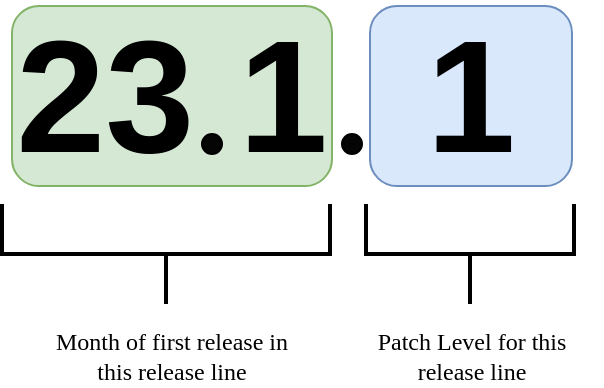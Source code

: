 <mxfile version="21.6.1" type="device" pages="5">
  <diagram id="whva4DhTqbU17fl6eDab" name="Release numbering">
    <mxGraphModel dx="1407" dy="1352" grid="1" gridSize="10" guides="1" tooltips="1" connect="1" arrows="1" fold="1" page="1" pageScale="1" pageWidth="827" pageHeight="1169" math="0" shadow="0">
      <root>
        <mxCell id="0" />
        <mxCell id="1" parent="0" />
        <mxCell id="aeNclSxmpZATAvbV9ymk-1" value="&lt;b&gt;&lt;font style=&quot;font-size: 80px;&quot;&gt;23 1&lt;/font&gt;&lt;/b&gt;" style="rounded=1;whiteSpace=wrap;html=1;fillColor=#d5e8d4;strokeColor=#82b366;" parent="1" vertex="1">
          <mxGeometry x="170" y="180" width="160" height="90" as="geometry" />
        </mxCell>
        <mxCell id="aeNclSxmpZATAvbV9ymk-2" value="&lt;font style=&quot;font-size: 80px;&quot;&gt;&lt;b&gt;1&lt;/b&gt;&lt;/font&gt;" style="rounded=1;whiteSpace=wrap;html=1;fillColor=#dae8fc;strokeColor=#6c8ebf;" parent="1" vertex="1">
          <mxGeometry x="349" y="180" width="101" height="90" as="geometry" />
        </mxCell>
        <mxCell id="aeNclSxmpZATAvbV9ymk-5" value="" style="ellipse;whiteSpace=wrap;html=1;aspect=fixed;fontFamily=Verdana;fontSize=300;fillColor=#050505;" parent="1" vertex="1">
          <mxGeometry x="265" y="244" width="10" height="10" as="geometry" />
        </mxCell>
        <mxCell id="aeNclSxmpZATAvbV9ymk-8" value="" style="ellipse;whiteSpace=wrap;html=1;aspect=fixed;fontFamily=Verdana;fontSize=300;fillColor=#050505;" parent="1" vertex="1">
          <mxGeometry x="335" y="244" width="10" height="10" as="geometry" />
        </mxCell>
        <mxCell id="aeNclSxmpZATAvbV9ymk-9" value="" style="strokeWidth=2;html=1;shape=mxgraph.flowchart.annotation_2;align=left;labelPosition=right;pointerEvents=1;fontFamily=Verdana;fontSize=80;fillColor=#050505;rotation=-90;" parent="1" vertex="1">
          <mxGeometry x="222" y="222" width="50" height="164" as="geometry" />
        </mxCell>
        <mxCell id="aeNclSxmpZATAvbV9ymk-10" value="" style="strokeWidth=2;html=1;shape=mxgraph.flowchart.annotation_2;align=left;labelPosition=right;pointerEvents=1;fontFamily=Verdana;fontSize=80;fillColor=#050505;rotation=-90;" parent="1" vertex="1">
          <mxGeometry x="374" y="252" width="50" height="104" as="geometry" />
        </mxCell>
        <mxCell id="aeNclSxmpZATAvbV9ymk-12" value="Month of first release in this release line" style="text;html=1;strokeColor=none;fillColor=none;align=center;verticalAlign=middle;whiteSpace=wrap;rounded=0;fontFamily=Verdana;fontSize=12;" parent="1" vertex="1">
          <mxGeometry x="185" y="340" width="130" height="30" as="geometry" />
        </mxCell>
        <mxCell id="aeNclSxmpZATAvbV9ymk-13" value="Patch Level for this release line" style="text;html=1;strokeColor=none;fillColor=none;align=center;verticalAlign=middle;whiteSpace=wrap;rounded=0;fontFamily=Verdana;fontSize=12;" parent="1" vertex="1">
          <mxGeometry x="335" y="340" width="130" height="30" as="geometry" />
        </mxCell>
      </root>
    </mxGraphModel>
  </diagram>
  <diagram id="pOdBY1KPZbIbDELi-uhA" name="Full support Scenario 1">
    <mxGraphModel dx="867" dy="1352" grid="1" gridSize="10" guides="1" tooltips="1" connect="1" arrows="1" fold="1" page="1" pageScale="1" pageWidth="827" pageHeight="1169" math="0" shadow="0">
      <root>
        <mxCell id="0" />
        <mxCell id="1" parent="0" />
        <mxCell id="P_oBx8ru_KeAtEZOQPK7-1" value="" style="html=1;shadow=0;dashed=0;align=center;verticalAlign=middle;shape=mxgraph.arrows2.arrow;dy=0.6;dx=40;notch=0;fontFamily=Verdana;fontSize=12;fillColor=none;" parent="1" vertex="1">
          <mxGeometry x="120" y="230" width="430" height="40" as="geometry" />
        </mxCell>
        <mxCell id="P_oBx8ru_KeAtEZOQPK7-24" value="" style="rounded=0;whiteSpace=wrap;html=1;fontFamily=Verdana;fontSize=12;fillColor=#d5e8d4;strokeColor=#82b366;verticalAlign=middle;labelPosition=left;verticalLabelPosition=middle;align=right;" parent="1" vertex="1">
          <mxGeometry x="150" y="242.83" width="300" height="14.34" as="geometry" />
        </mxCell>
        <mxCell id="P_oBx8ru_KeAtEZOQPK7-3" value="" style="ellipse;whiteSpace=wrap;html=1;aspect=fixed;fontFamily=Verdana;fontSize=12;fillColor=#dae8fc;strokeColor=#6c8ebf;" parent="1" vertex="1">
          <mxGeometry x="140" y="240" width="20" height="20" as="geometry" />
        </mxCell>
        <mxCell id="P_oBx8ru_KeAtEZOQPK7-4" value="20.1.202" style="text;html=1;strokeColor=none;fillColor=none;align=center;verticalAlign=middle;whiteSpace=wrap;rounded=0;fontFamily=Verdana;fontSize=12;" parent="1" vertex="1">
          <mxGeometry x="120" y="260" width="60" height="20" as="geometry" />
        </mxCell>
        <mxCell id="P_oBx8ru_KeAtEZOQPK7-8" value="" style="ellipse;whiteSpace=wrap;html=1;aspect=fixed;fontFamily=Verdana;fontSize=12;fillColor=#fff2cc;strokeColor=#d6b656;" parent="1" vertex="1">
          <mxGeometry x="305" y="240" width="20" height="20" as="geometry" />
        </mxCell>
        <mxCell id="P_oBx8ru_KeAtEZOQPK7-9" value="30.4.202" style="text;html=1;strokeColor=none;fillColor=none;align=center;verticalAlign=middle;whiteSpace=wrap;rounded=0;fontFamily=Verdana;fontSize=12;" parent="1" vertex="1">
          <mxGeometry x="285" y="255" width="60" height="30" as="geometry" />
        </mxCell>
        <mxCell id="P_oBx8ru_KeAtEZOQPK7-11" value="" style="strokeWidth=2;html=1;shape=mxgraph.flowchart.annotation_2;align=left;labelPosition=right;pointerEvents=1;fontFamily=Verdana;fontSize=12;fillColor=none;rotation=-90;" parent="1" vertex="1">
          <mxGeometry x="245" y="182.5" width="50" height="246.87" as="geometry" />
        </mxCell>
        <mxCell id="P_oBx8ru_KeAtEZOQPK7-12" value="6 months" style="text;html=1;strokeColor=none;fillColor=none;align=center;verticalAlign=middle;whiteSpace=wrap;rounded=0;fontFamily=Verdana;fontSize=12;" parent="1" vertex="1">
          <mxGeometry x="240" y="322.5" width="60" height="30" as="geometry" />
        </mxCell>
        <mxCell id="P_oBx8ru_KeAtEZOQPK7-13" value="" style="endArrow=none;html=1;rounded=0;fontFamily=Verdana;fontSize=12;" parent="1" edge="1">
          <mxGeometry width="50" height="50" relative="1" as="geometry">
            <mxPoint x="399" y="257.5" as="sourcePoint" />
            <mxPoint x="399" y="217.5" as="targetPoint" />
          </mxGeometry>
        </mxCell>
        <mxCell id="P_oBx8ru_KeAtEZOQPK7-14" value="20.7.202" style="text;html=1;align=center;verticalAlign=middle;resizable=0;points=[];autosize=1;strokeColor=none;fillColor=none;fontSize=12;fontFamily=Verdana;" parent="1" vertex="1">
          <mxGeometry x="355" y="182.5" width="80" height="30" as="geometry" />
        </mxCell>
        <mxCell id="P_oBx8ru_KeAtEZOQPK7-15" value="" style="strokeWidth=2;html=1;shape=mxgraph.flowchart.annotation_2;align=left;labelPosition=right;pointerEvents=1;fontFamily=Verdana;fontSize=12;fillColor=none;rotation=-90;" parent="1" vertex="1">
          <mxGeometry x="349.9" y="266.62" width="50" height="137.17" as="geometry" />
        </mxCell>
        <mxCell id="P_oBx8ru_KeAtEZOQPK7-16" value="3 months" style="text;html=1;strokeColor=none;fillColor=none;align=center;verticalAlign=middle;whiteSpace=wrap;rounded=0;fontFamily=Verdana;fontSize=12;" parent="1" vertex="1">
          <mxGeometry x="344.9" y="352.5" width="60" height="30" as="geometry" />
        </mxCell>
        <mxCell id="P_oBx8ru_KeAtEZOQPK7-18" value="" style="endArrow=none;html=1;rounded=0;fontFamily=Verdana;fontSize=12;" parent="1" edge="1">
          <mxGeometry width="50" height="50" relative="1" as="geometry">
            <mxPoint x="450" y="258.0" as="sourcePoint" />
            <mxPoint x="450" y="230" as="targetPoint" />
          </mxGeometry>
        </mxCell>
        <mxCell id="P_oBx8ru_KeAtEZOQPK7-19" value="30.7.202" style="edgeLabel;html=1;align=center;verticalAlign=middle;resizable=0;points=[];fontSize=12;fontFamily=Verdana;" parent="P_oBx8ru_KeAtEZOQPK7-18" vertex="1" connectable="0">
          <mxGeometry x="0.345" relative="1" as="geometry">
            <mxPoint y="-27" as="offset" />
          </mxGeometry>
        </mxCell>
        <mxCell id="P_oBx8ru_KeAtEZOQPK7-26" value="Full Support" style="text;html=1;strokeColor=none;fillColor=none;align=center;verticalAlign=middle;whiteSpace=wrap;rounded=0;fontFamily=Verdana;fontSize=12;" parent="1" vertex="1">
          <mxGeometry x="160" y="246.5" width="80" height="7" as="geometry" />
        </mxCell>
        <mxCell id="P_oBx8ru_KeAtEZOQPK7-27" value="&lt;b&gt;Release&lt;br&gt;23.1.0&lt;/b&gt;" style="text;html=1;strokeColor=none;fillColor=none;align=center;verticalAlign=middle;whiteSpace=wrap;rounded=0;fontFamily=Verdana;fontSize=12;" parent="1" vertex="1">
          <mxGeometry x="120" y="209.5" width="60" height="30" as="geometry" />
        </mxCell>
        <mxCell id="P_oBx8ru_KeAtEZOQPK7-28" value="&lt;b&gt;Release&lt;br&gt;23.4.0&lt;/b&gt;" style="text;html=1;strokeColor=none;fillColor=none;align=center;verticalAlign=middle;whiteSpace=wrap;rounded=0;fontFamily=Verdana;fontSize=12;" parent="1" vertex="1">
          <mxGeometry x="284.9" y="209.5" width="60" height="30" as="geometry" />
        </mxCell>
      </root>
    </mxGraphModel>
  </diagram>
  <diagram name="Full support Scenario 2" id="OCIKiDj1V3KV_3cII5dW">
    <mxGraphModel dx="356" dy="1352" grid="1" gridSize="10" guides="1" tooltips="1" connect="1" arrows="1" fold="1" page="1" pageScale="1" pageWidth="827" pageHeight="1169" math="0" shadow="0">
      <root>
        <mxCell id="olby_qByDQ8KPKojWxqy-0" />
        <mxCell id="olby_qByDQ8KPKojWxqy-1" parent="olby_qByDQ8KPKojWxqy-0" />
        <mxCell id="olby_qByDQ8KPKojWxqy-19" value="" style="html=1;shadow=0;dashed=0;align=center;verticalAlign=middle;shape=mxgraph.arrows2.arrow;dy=0.6;dx=40;notch=0;fontFamily=Verdana;fontSize=12;fillColor=none;" parent="olby_qByDQ8KPKojWxqy-1" vertex="1">
          <mxGeometry x="90" y="67.5" width="430" height="40" as="geometry" />
        </mxCell>
        <mxCell id="olby_qByDQ8KPKojWxqy-20" value="" style="rounded=0;whiteSpace=wrap;html=1;fontFamily=Verdana;fontSize=12;fillColor=#d5e8d4;strokeColor=#82b366;verticalAlign=middle;labelPosition=left;verticalLabelPosition=middle;align=right;" parent="olby_qByDQ8KPKojWxqy-1" vertex="1">
          <mxGeometry x="120" y="80.33" width="245" height="14.34" as="geometry" />
        </mxCell>
        <mxCell id="olby_qByDQ8KPKojWxqy-21" value="" style="ellipse;whiteSpace=wrap;html=1;aspect=fixed;fontFamily=Verdana;fontSize=12;fillColor=#dae8fc;strokeColor=#6c8ebf;" parent="olby_qByDQ8KPKojWxqy-1" vertex="1">
          <mxGeometry x="110" y="77.5" width="20" height="20" as="geometry" />
        </mxCell>
        <mxCell id="olby_qByDQ8KPKojWxqy-22" value="20.1.202" style="text;html=1;strokeColor=none;fillColor=none;align=center;verticalAlign=middle;whiteSpace=wrap;rounded=0;fontFamily=Verdana;fontSize=12;" parent="olby_qByDQ8KPKojWxqy-1" vertex="1">
          <mxGeometry x="90" y="97.5" width="60" height="20" as="geometry" />
        </mxCell>
        <mxCell id="olby_qByDQ8KPKojWxqy-23" value="" style="ellipse;whiteSpace=wrap;html=1;aspect=fixed;fontFamily=Verdana;fontSize=12;fillColor=#fff2cc;strokeColor=#d6b656;" parent="olby_qByDQ8KPKojWxqy-1" vertex="1">
          <mxGeometry x="177.1" y="77.5" width="20" height="20" as="geometry" />
        </mxCell>
        <mxCell id="olby_qByDQ8KPKojWxqy-24" value="25.2.202" style="text;html=1;strokeColor=none;fillColor=none;align=center;verticalAlign=middle;whiteSpace=wrap;rounded=0;fontFamily=Verdana;fontSize=12;" parent="olby_qByDQ8KPKojWxqy-1" vertex="1">
          <mxGeometry x="157.1" y="92.5" width="60" height="30" as="geometry" />
        </mxCell>
        <mxCell id="olby_qByDQ8KPKojWxqy-25" value="" style="strokeWidth=2;html=1;shape=mxgraph.flowchart.annotation_2;align=left;labelPosition=right;pointerEvents=1;fontFamily=Verdana;fontSize=12;fillColor=none;rotation=-90;" parent="olby_qByDQ8KPKojWxqy-1" vertex="1">
          <mxGeometry x="202.5" y="32.5" width="75" height="246.87" as="geometry" />
        </mxCell>
        <mxCell id="olby_qByDQ8KPKojWxqy-26" value="6 months" style="text;html=1;strokeColor=none;fillColor=none;align=center;verticalAlign=middle;whiteSpace=wrap;rounded=0;fontFamily=Verdana;fontSize=12;" parent="olby_qByDQ8KPKojWxqy-1" vertex="1">
          <mxGeometry x="212" y="185" width="60" height="30" as="geometry" />
        </mxCell>
        <mxCell id="olby_qByDQ8KPKojWxqy-27" value="" style="endArrow=none;html=1;rounded=0;fontFamily=Verdana;fontSize=12;" parent="olby_qByDQ8KPKojWxqy-1" edge="1">
          <mxGeometry width="50" height="50" relative="1" as="geometry">
            <mxPoint x="364.86" y="95" as="sourcePoint" />
            <mxPoint x="364.86" y="55" as="targetPoint" />
          </mxGeometry>
        </mxCell>
        <mxCell id="olby_qByDQ8KPKojWxqy-28" value="20.7.202" style="text;html=1;align=center;verticalAlign=middle;resizable=0;points=[];autosize=1;strokeColor=none;fillColor=none;fontSize=12;fontFamily=Verdana;" parent="olby_qByDQ8KPKojWxqy-1" vertex="1">
          <mxGeometry x="325" y="20" width="80" height="30" as="geometry" />
        </mxCell>
        <mxCell id="olby_qByDQ8KPKojWxqy-29" value="" style="strokeWidth=2;html=1;shape=mxgraph.flowchart.annotation_2;align=left;labelPosition=right;pointerEvents=1;fontFamily=Verdana;fontSize=12;fillColor=none;rotation=-90;" parent="olby_qByDQ8KPKojWxqy-1" vertex="1">
          <mxGeometry x="244.5" y="55" width="25" height="137.17" as="geometry" />
        </mxCell>
        <mxCell id="olby_qByDQ8KPKojWxqy-30" value="3 months" style="text;html=1;strokeColor=none;fillColor=none;align=center;verticalAlign=middle;whiteSpace=wrap;rounded=0;fontFamily=Verdana;fontSize=12;" parent="olby_qByDQ8KPKojWxqy-1" vertex="1">
          <mxGeometry x="227" y="125.5" width="60" height="30" as="geometry" />
        </mxCell>
        <mxCell id="olby_qByDQ8KPKojWxqy-31" value="" style="endArrow=none;html=1;rounded=0;fontFamily=Verdana;fontSize=12;" parent="olby_qByDQ8KPKojWxqy-1" edge="1">
          <mxGeometry width="50" height="50" relative="1" as="geometry">
            <mxPoint x="326.0" y="94.67" as="sourcePoint" />
            <mxPoint x="326.0" y="66.67" as="targetPoint" />
          </mxGeometry>
        </mxCell>
        <mxCell id="olby_qByDQ8KPKojWxqy-32" value="25.5.202" style="edgeLabel;html=1;align=center;verticalAlign=middle;resizable=0;points=[];fontSize=12;fontFamily=Verdana;" parent="olby_qByDQ8KPKojWxqy-31" vertex="1" connectable="0">
          <mxGeometry x="0.345" relative="1" as="geometry">
            <mxPoint y="-27" as="offset" />
          </mxGeometry>
        </mxCell>
        <mxCell id="olby_qByDQ8KPKojWxqy-33" value="Full Support" style="text;html=1;strokeColor=none;fillColor=none;align=center;verticalAlign=middle;whiteSpace=wrap;rounded=0;fontFamily=Verdana;fontSize=12;" parent="olby_qByDQ8KPKojWxqy-1" vertex="1">
          <mxGeometry x="252" y="82.33" width="80" height="7" as="geometry" />
        </mxCell>
        <mxCell id="olby_qByDQ8KPKojWxqy-34" value="&lt;b&gt;Release&lt;br&gt;23.1.0&lt;/b&gt;" style="text;html=1;strokeColor=none;fillColor=none;align=center;verticalAlign=middle;whiteSpace=wrap;rounded=0;fontFamily=Verdana;fontSize=12;" parent="olby_qByDQ8KPKojWxqy-1" vertex="1">
          <mxGeometry x="90" y="47" width="60" height="30" as="geometry" />
        </mxCell>
        <mxCell id="olby_qByDQ8KPKojWxqy-35" value="&lt;b&gt;Release&lt;br&gt;23.2.0&lt;/b&gt;" style="text;html=1;strokeColor=none;fillColor=none;align=center;verticalAlign=middle;whiteSpace=wrap;rounded=0;fontFamily=Verdana;fontSize=12;" parent="olby_qByDQ8KPKojWxqy-1" vertex="1">
          <mxGeometry x="157.0" y="47" width="60" height="30" as="geometry" />
        </mxCell>
      </root>
    </mxGraphModel>
  </diagram>
  <diagram name="Maintenance Phase" id="NYv5GlOuY4Y_x7MRtNvh">
    <mxGraphModel dx="3354" dy="1427" grid="1" gridSize="10" guides="1" tooltips="1" connect="1" arrows="1" fold="1" page="1" pageScale="1" pageWidth="827" pageHeight="1169" math="0" shadow="0">
      <root>
        <mxCell id="QdxcsrNvz-5c7qYgc0CT-0" />
        <mxCell id="QdxcsrNvz-5c7qYgc0CT-1" parent="QdxcsrNvz-5c7qYgc0CT-0" />
        <mxCell id="MfULS4_ITcFM_sifzkAb-3" value="" style="rounded=0;whiteSpace=wrap;html=1;fontFamily=Verdana;fontSize=12;fillColor=#fff2cc;strokeColor=none;verticalAlign=middle;labelPosition=left;verticalLabelPosition=middle;align=right;" parent="QdxcsrNvz-5c7qYgc0CT-1" vertex="1">
          <mxGeometry x="365" y="80.33" width="234" height="14.34" as="geometry" />
        </mxCell>
        <mxCell id="QdxcsrNvz-5c7qYgc0CT-2" value="" style="html=1;shadow=0;dashed=0;align=center;verticalAlign=middle;shape=mxgraph.arrows2.arrow;dy=0.6;dx=40;notch=0;fontFamily=Verdana;fontSize=12;fillColor=none;" parent="QdxcsrNvz-5c7qYgc0CT-1" vertex="1">
          <mxGeometry x="90" y="67.5" width="560" height="40" as="geometry" />
        </mxCell>
        <mxCell id="QdxcsrNvz-5c7qYgc0CT-3" value="" style="rounded=0;whiteSpace=wrap;html=1;fontFamily=Verdana;fontSize=12;fillColor=#d5e8d4;strokeColor=#82b366;verticalAlign=middle;labelPosition=left;verticalLabelPosition=middle;align=right;" parent="QdxcsrNvz-5c7qYgc0CT-1" vertex="1">
          <mxGeometry x="120" y="80.33" width="245" height="14.34" as="geometry" />
        </mxCell>
        <mxCell id="QdxcsrNvz-5c7qYgc0CT-4" value="" style="ellipse;whiteSpace=wrap;html=1;aspect=fixed;fontFamily=Verdana;fontSize=12;fillColor=#dae8fc;strokeColor=#6c8ebf;" parent="QdxcsrNvz-5c7qYgc0CT-1" vertex="1">
          <mxGeometry x="110" y="77.5" width="20" height="20" as="geometry" />
        </mxCell>
        <mxCell id="QdxcsrNvz-5c7qYgc0CT-5" value="20.1.202" style="text;html=1;strokeColor=none;fillColor=none;align=center;verticalAlign=middle;whiteSpace=wrap;rounded=0;fontFamily=Verdana;fontSize=12;" parent="QdxcsrNvz-5c7qYgc0CT-1" vertex="1">
          <mxGeometry x="90" y="97.5" width="60" height="20" as="geometry" />
        </mxCell>
        <mxCell id="QdxcsrNvz-5c7qYgc0CT-8" value="" style="strokeWidth=2;html=1;shape=mxgraph.flowchart.annotation_2;align=left;labelPosition=right;pointerEvents=1;fontFamily=Verdana;fontSize=12;fillColor=none;rotation=-90;" parent="QdxcsrNvz-5c7qYgc0CT-1" vertex="1">
          <mxGeometry x="340.24" y="-105.22" width="35.48" height="482.81" as="geometry" />
        </mxCell>
        <mxCell id="QdxcsrNvz-5c7qYgc0CT-9" value="12 months" style="text;html=1;strokeColor=none;fillColor=none;align=center;verticalAlign=middle;whiteSpace=wrap;rounded=0;fontFamily=Verdana;fontSize=12;" parent="QdxcsrNvz-5c7qYgc0CT-1" vertex="1">
          <mxGeometry x="327.98" y="160" width="60" height="30" as="geometry" />
        </mxCell>
        <mxCell id="QdxcsrNvz-5c7qYgc0CT-17" value="&lt;b&gt;Release&lt;br&gt;23.1.0&lt;/b&gt;" style="text;html=1;strokeColor=none;fillColor=none;align=center;verticalAlign=middle;whiteSpace=wrap;rounded=0;fontFamily=Verdana;fontSize=12;" parent="QdxcsrNvz-5c7qYgc0CT-1" vertex="1">
          <mxGeometry x="90" y="47" width="60" height="30" as="geometry" />
        </mxCell>
        <mxCell id="9vLstUfQ51sEHuz-GvVO-2" value="" style="endArrow=none;html=1;rounded=0;fontFamily=Verdana;fontSize=12;" parent="QdxcsrNvz-5c7qYgc0CT-1" edge="1">
          <mxGeometry width="50" height="50" relative="1" as="geometry">
            <mxPoint x="599.86" y="94.67" as="sourcePoint" />
            <mxPoint x="599.86" y="54.67" as="targetPoint" />
          </mxGeometry>
        </mxCell>
        <mxCell id="9vLstUfQ51sEHuz-GvVO-3" value="20.1.202" style="text;html=1;align=center;verticalAlign=middle;resizable=0;points=[];autosize=1;strokeColor=none;fillColor=none;fontSize=12;fontFamily=Verdana;" parent="QdxcsrNvz-5c7qYgc0CT-1" vertex="1">
          <mxGeometry x="560" y="19.67" width="80" height="30" as="geometry" />
        </mxCell>
        <mxCell id="MfULS4_ITcFM_sifzkAb-0" value="Full Support" style="text;html=1;strokeColor=none;fillColor=none;align=center;verticalAlign=middle;whiteSpace=wrap;rounded=0;fontFamily=Verdana;fontSize=12;" parent="QdxcsrNvz-5c7qYgc0CT-1" vertex="1">
          <mxGeometry x="252" y="82.33" width="80" height="7" as="geometry" />
        </mxCell>
        <mxCell id="MfULS4_ITcFM_sifzkAb-1" value="Maintenance Phase" style="text;html=1;strokeColor=none;fillColor=none;align=center;verticalAlign=middle;whiteSpace=wrap;rounded=0;fontFamily=Verdana;fontSize=12;" parent="QdxcsrNvz-5c7qYgc0CT-1" vertex="1">
          <mxGeometry x="440" y="82.33" width="110" height="7" as="geometry" />
        </mxCell>
      </root>
    </mxGraphModel>
  </diagram>
  <diagram id="JAFZ5oNw7-eDALL2FkEy" name="Product Releases">
    <mxGraphModel dx="691" dy="1127" grid="1" gridSize="10" guides="1" tooltips="1" connect="1" arrows="1" fold="1" page="1" pageScale="1" pageWidth="827" pageHeight="1169" math="0" shadow="0">
      <root>
        <mxCell id="0" />
        <mxCell id="1" parent="0" />
        <mxCell id="RvNf0PYNeQNxXAMZFldd-1" value="" style="rhombus;whiteSpace=wrap;html=1;fontFamily=Verdana;fontSize=12;fillColor=#33001A;" parent="1" vertex="1">
          <mxGeometry x="130" y="147" width="20" height="20" as="geometry" />
        </mxCell>
        <mxCell id="RvNf0PYNeQNxXAMZFldd-2" value="2.3.1" style="rounded=0;whiteSpace=wrap;html=1;fontFamily=Verdana;fontSize=12;fillColor=#dae8fc;strokeColor=#6c8ebf;" parent="1" vertex="1">
          <mxGeometry x="140" y="187" width="60" height="30" as="geometry" />
        </mxCell>
        <mxCell id="RvNf0PYNeQNxXAMZFldd-3" value="2.4.1" style="rounded=0;whiteSpace=wrap;html=1;fontFamily=Verdana;fontSize=12;fillColor=#d5e8d4;strokeColor=#82b366;" parent="1" vertex="1">
          <mxGeometry x="140" y="280" width="60" height="30" as="geometry" />
        </mxCell>
        <mxCell id="RvNf0PYNeQNxXAMZFldd-4" value="2.3.1" style="rounded=0;whiteSpace=wrap;html=1;fontFamily=Verdana;fontSize=12;fillColor=#dae8fc;strokeColor=#6c8ebf;" parent="1" vertex="1">
          <mxGeometry x="213" y="187" width="60" height="30" as="geometry" />
        </mxCell>
        <mxCell id="RvNf0PYNeQNxXAMZFldd-6" value="2.3.1" style="rounded=0;whiteSpace=wrap;html=1;fontFamily=Verdana;fontSize=12;fillColor=#dae8fc;strokeColor=#6c8ebf;sketch=0;fillStyle=hatch;" parent="1" vertex="1">
          <mxGeometry x="285" y="187" width="60" height="30" as="geometry" />
        </mxCell>
        <mxCell id="RvNf0PYNeQNxXAMZFldd-7" value="Non-LTS" style="rounded=0;whiteSpace=wrap;html=1;fontFamily=Verdana;fontSize=12;fillColor=#dae8fc;strokeColor=#6c8ebf;" parent="1" vertex="1">
          <mxGeometry x="90" y="850" width="70" height="30" as="geometry" />
        </mxCell>
        <mxCell id="RvNf0PYNeQNxXAMZFldd-8" value="LTS" style="rounded=0;whiteSpace=wrap;html=1;fontFamily=Verdana;fontSize=12;fillColor=#d5e8d4;strokeColor=#82b366;" parent="1" vertex="1">
          <mxGeometry x="180" y="850" width="70" height="30" as="geometry" />
        </mxCell>
        <mxCell id="RvNf0PYNeQNxXAMZFldd-12" value="" style="rhombus;whiteSpace=wrap;html=1;fontFamily=Verdana;fontSize=12;fillColor=#33001A;" parent="1" vertex="1">
          <mxGeometry x="201" y="147" width="20" height="20" as="geometry" />
        </mxCell>
        <mxCell id="RvNf0PYNeQNxXAMZFldd-13" value="" style="rhombus;whiteSpace=wrap;html=1;fontFamily=Verdana;fontSize=12;fillColor=#33001A;" parent="1" vertex="1">
          <mxGeometry x="272" y="147" width="20" height="20" as="geometry" />
        </mxCell>
        <mxCell id="RvNf0PYNeQNxXAMZFldd-14" value="" style="rhombus;whiteSpace=wrap;html=1;fontFamily=Verdana;fontSize=12;fillColor=#33001A;" parent="1" vertex="1">
          <mxGeometry x="343" y="147" width="20" height="20" as="geometry" />
        </mxCell>
        <mxCell id="RvNf0PYNeQNxXAMZFldd-15" value="2.4.1" style="rounded=0;whiteSpace=wrap;html=1;fontFamily=Verdana;fontSize=12;fillColor=#d5e8d4;strokeColor=#82b366;fillStyle=hatch;" parent="1" vertex="1">
          <mxGeometry x="211" y="280" width="60" height="30" as="geometry" />
        </mxCell>
        <mxCell id="RvNf0PYNeQNxXAMZFldd-16" value="2.4.2" style="rounded=0;whiteSpace=wrap;html=1;fontFamily=Verdana;fontSize=12;fillColor=#d5e8d4;strokeColor=#82b366;" parent="1" vertex="1">
          <mxGeometry x="211" y="320" width="60" height="30" as="geometry" />
        </mxCell>
        <mxCell id="RvNf0PYNeQNxXAMZFldd-17" value="2.4.2" style="rounded=0;whiteSpace=wrap;html=1;fontFamily=Verdana;fontSize=12;fillColor=#d5e8d4;strokeColor=#82b366;fillStyle=hatch;" parent="1" vertex="1">
          <mxGeometry x="282" y="320" width="60" height="30" as="geometry" />
        </mxCell>
        <mxCell id="RvNf0PYNeQNxXAMZFldd-19" value="2.5.0" style="rounded=0;whiteSpace=wrap;html=1;fontFamily=Verdana;fontSize=12;fillColor=#dae8fc;strokeColor=#6c8ebf;fillStyle=hatch;" parent="1" vertex="1">
          <mxGeometry x="211" y="420" width="60" height="30" as="geometry" />
        </mxCell>
        <mxCell id="RvNf0PYNeQNxXAMZFldd-22" value="2.5.1" style="rounded=0;whiteSpace=wrap;html=1;fontFamily=Verdana;fontSize=12;fillColor=#dae8fc;strokeColor=#6c8ebf;" parent="1" vertex="1">
          <mxGeometry x="211" y="460" width="60" height="30" as="geometry" />
        </mxCell>
        <mxCell id="RvNf0PYNeQNxXAMZFldd-23" value="2.6.1" style="rounded=0;whiteSpace=wrap;html=1;fontFamily=Verdana;fontSize=12;fillColor=#d5e8d4;strokeColor=#82b366;" parent="1" vertex="1">
          <mxGeometry x="282" y="562.69" width="60" height="30" as="geometry" />
        </mxCell>
        <mxCell id="RvNf0PYNeQNxXAMZFldd-24" value="2.6.1" style="rounded=0;whiteSpace=wrap;html=1;fontFamily=Verdana;fontSize=12;fillColor=#d5e8d4;strokeColor=#82b366;fillStyle=hatch;" parent="1" vertex="1">
          <mxGeometry x="353" y="562.69" width="60" height="30" as="geometry" />
        </mxCell>
        <mxCell id="RvNf0PYNeQNxXAMZFldd-25" value="2.6.2" style="rounded=0;whiteSpace=wrap;html=1;fontFamily=Verdana;fontSize=12;fillColor=#d5e8d4;strokeColor=#82b366;" parent="1" vertex="1">
          <mxGeometry x="353" y="612.69" width="60" height="30" as="geometry" />
        </mxCell>
        <mxCell id="RvNf0PYNeQNxXAMZFldd-26" value="2.6.2" style="rounded=0;whiteSpace=wrap;html=1;fontFamily=Verdana;fontSize=12;fillColor=#d5e8d4;strokeColor=#82b366;fillStyle=hatch;" parent="1" vertex="1">
          <mxGeometry x="426" y="612.69" width="60" height="30" as="geometry" />
        </mxCell>
        <mxCell id="RvNf0PYNeQNxXAMZFldd-28" value="Non-LTS&lt;br&gt;Deprecated" style="rounded=0;whiteSpace=wrap;html=1;fontFamily=Verdana;fontSize=12;fillColor=#dae8fc;strokeColor=#6c8ebf;fillStyle=hatch;" parent="1" vertex="1">
          <mxGeometry x="90" y="890" width="70" height="30" as="geometry" />
        </mxCell>
        <mxCell id="RvNf0PYNeQNxXAMZFldd-29" value="LTS&lt;br&gt;Deprecated" style="rounded=0;whiteSpace=wrap;html=1;fontFamily=Verdana;fontSize=12;fillColor=#d5e8d4;strokeColor=#82b366;fillStyle=hatch;" parent="1" vertex="1">
          <mxGeometry x="180" y="890" width="70" height="30" as="geometry" />
        </mxCell>
        <mxCell id="RvNf0PYNeQNxXAMZFldd-30" value="" style="rhombus;whiteSpace=wrap;html=1;fontFamily=Verdana;fontSize=12;fillColor=#33001A;" parent="1" vertex="1">
          <mxGeometry x="414" y="147" width="20" height="20" as="geometry" />
        </mxCell>
        <mxCell id="RvNf0PYNeQNxXAMZFldd-31" value="" style="rhombus;whiteSpace=wrap;html=1;fontFamily=Verdana;fontSize=12;fillColor=#33001A;" parent="1" vertex="1">
          <mxGeometry x="485" y="147" width="20" height="20" as="geometry" />
        </mxCell>
        <mxCell id="RvNf0PYNeQNxXAMZFldd-32" value="" style="rhombus;whiteSpace=wrap;html=1;fontFamily=Verdana;fontSize=12;fillColor=#33001A;" parent="1" vertex="1">
          <mxGeometry x="556" y="147" width="20" height="20" as="geometry" />
        </mxCell>
        <mxCell id="RvNf0PYNeQNxXAMZFldd-33" value="" style="rhombus;whiteSpace=wrap;html=1;fontFamily=Verdana;fontSize=12;fillColor=#33001A;" parent="1" vertex="1">
          <mxGeometry x="627" y="147" width="20" height="20" as="geometry" />
        </mxCell>
        <mxCell id="RvNf0PYNeQNxXAMZFldd-34" value="3.0.1" style="rounded=0;whiteSpace=wrap;html=1;fontFamily=Verdana;fontSize=12;fillColor=#dae8fc;strokeColor=#6c8ebf;fillStyle=hatch;" parent="1" vertex="1">
          <mxGeometry x="436.5" y="736.69" width="60" height="30" as="geometry" />
        </mxCell>
        <mxCell id="RvNf0PYNeQNxXAMZFldd-35" value="3.0.2" style="rounded=0;whiteSpace=wrap;html=1;fontFamily=Verdana;fontSize=12;fillColor=#dae8fc;strokeColor=#6c8ebf;" parent="1" vertex="1">
          <mxGeometry x="436.5" y="780" width="60" height="30" as="geometry" />
        </mxCell>
        <mxCell id="RvNf0PYNeQNxXAMZFldd-36" value="3.0.2" style="rounded=0;whiteSpace=wrap;html=1;fontFamily=Verdana;fontSize=12;fillColor=#dae8fc;strokeColor=#6c8ebf;sketch=0;fillStyle=hatch;" parent="1" vertex="1">
          <mxGeometry x="509.5" y="780" width="60" height="30" as="geometry" />
        </mxCell>
        <mxCell id="0unNlbZMp69ezz2sJc5d-1" value="2.3.3" style="rounded=0;whiteSpace=wrap;html=1;fontFamily=Verdana;fontSize=12;fillColor=#dae8fc;strokeColor=#6c8ebf;sketch=0;fillStyle=solid;" parent="1" vertex="1">
          <mxGeometry x="354" y="230" width="60" height="30" as="geometry" />
        </mxCell>
        <mxCell id="0unNlbZMp69ezz2sJc5d-3" value="2.4.3" style="rounded=0;whiteSpace=wrap;html=1;fontFamily=Verdana;fontSize=12;fillColor=#d5e8d4;strokeColor=#82b366;fillStyle=auto;" parent="1" vertex="1">
          <mxGeometry x="282" y="360" width="60" height="30" as="geometry" />
        </mxCell>
        <mxCell id="RvNf0PYNeQNxXAMZFldd-9" value="" style="rhombus;whiteSpace=wrap;html=1;fontFamily=Verdana;fontSize=12;fillColor=#33001A;" parent="1" vertex="1">
          <mxGeometry x="90" y="935" width="20" height="20" as="geometry" />
        </mxCell>
        <mxCell id="RvNf0PYNeQNxXAMZFldd-10" value="SDP Release (excluding patch level release)" style="text;html=1;strokeColor=none;fillColor=none;align=center;verticalAlign=middle;whiteSpace=wrap;rounded=0;fontFamily=Verdana;fontSize=12;" parent="1" vertex="1">
          <mxGeometry x="110" y="930" width="240" height="30" as="geometry" />
        </mxCell>
        <mxCell id="0unNlbZMp69ezz2sJc5d-5" value="" style="endArrow=none;html=1;rounded=0;" parent="1" edge="1">
          <mxGeometry width="50" height="50" relative="1" as="geometry">
            <mxPoint x="100" y="269.31" as="sourcePoint" />
            <mxPoint x="770" y="269" as="targetPoint" />
          </mxGeometry>
        </mxCell>
        <mxCell id="0unNlbZMp69ezz2sJc5d-6" value="" style="endArrow=none;html=1;rounded=0;" parent="1" edge="1">
          <mxGeometry width="50" height="50" relative="1" as="geometry">
            <mxPoint x="100.0" y="400.31" as="sourcePoint" />
            <mxPoint x="740" y="400.014" as="targetPoint" />
          </mxGeometry>
        </mxCell>
        <mxCell id="0unNlbZMp69ezz2sJc5d-8" value="&lt;b&gt;2.4 - LTS&lt;/b&gt;" style="text;html=1;strokeColor=none;fillColor=none;align=center;verticalAlign=middle;whiteSpace=wrap;rounded=0;fillStyle=hatch;rotation=-90;" parent="1" vertex="1">
          <mxGeometry x="85" y="330" width="60" height="30" as="geometry" />
        </mxCell>
        <mxCell id="0unNlbZMp69ezz2sJc5d-9" value="" style="endArrow=none;html=1;rounded=0;" parent="1" edge="1">
          <mxGeometry width="50" height="50" relative="1" as="geometry">
            <mxPoint x="112.5" y="546.3" as="sourcePoint" />
            <mxPoint x="752.5" y="546.004" as="targetPoint" />
          </mxGeometry>
        </mxCell>
        <mxCell id="0unNlbZMp69ezz2sJc5d-10" value="" style="endArrow=none;html=1;rounded=0;" parent="1" edge="1">
          <mxGeometry width="50" height="50" relative="1" as="geometry">
            <mxPoint x="115.5" y="711.99" as="sourcePoint" />
            <mxPoint x="755.5" y="711.694" as="targetPoint" />
          </mxGeometry>
        </mxCell>
        <mxCell id="0unNlbZMp69ezz2sJc5d-11" value="2.6.3" style="rounded=0;whiteSpace=wrap;html=1;fontFamily=Verdana;fontSize=12;fillColor=#d5e8d4;strokeColor=#82b366;" parent="1" vertex="1">
          <mxGeometry x="426" y="662.69" width="60" height="30" as="geometry" />
        </mxCell>
        <mxCell id="0unNlbZMp69ezz2sJc5d-12" value="&lt;b&gt;2.6 - LTS&lt;/b&gt;" style="text;html=1;strokeColor=none;fillColor=none;align=center;verticalAlign=middle;whiteSpace=wrap;rounded=0;fillStyle=hatch;rotation=-90;" parent="1" vertex="1">
          <mxGeometry x="85" y="602.69" width="60" height="30" as="geometry" />
        </mxCell>
        <mxCell id="0unNlbZMp69ezz2sJc5d-13" value="&lt;b&gt;2.5 - NORMAL&lt;/b&gt;" style="text;html=1;strokeColor=none;fillColor=none;align=center;verticalAlign=middle;whiteSpace=wrap;rounded=0;fillStyle=hatch;rotation=-90;" parent="1" vertex="1">
          <mxGeometry x="70" y="465" width="90" height="30" as="geometry" />
        </mxCell>
        <mxCell id="0unNlbZMp69ezz2sJc5d-14" value="2.5.2" style="rounded=0;whiteSpace=wrap;html=1;fontFamily=Verdana;fontSize=12;fillColor=#dae8fc;strokeColor=#6c8ebf;" parent="1" vertex="1">
          <mxGeometry x="285" y="500" width="60" height="30" as="geometry" />
        </mxCell>
        <mxCell id="0unNlbZMp69ezz2sJc5d-15" value="3.0.3" style="rounded=0;whiteSpace=wrap;html=1;fontFamily=Verdana;fontSize=12;fillColor=#dae8fc;strokeColor=#6c8ebf;sketch=0;fillStyle=auto;" parent="1" vertex="1">
          <mxGeometry x="509.5" y="830" width="60" height="30" as="geometry" />
        </mxCell>
        <mxCell id="0unNlbZMp69ezz2sJc5d-17" value="&lt;b&gt;3.0 - NORMAL&lt;/b&gt;" style="text;html=1;strokeColor=none;fillColor=none;align=center;verticalAlign=middle;whiteSpace=wrap;rounded=0;fillStyle=hatch;rotation=-90;" parent="1" vertex="1">
          <mxGeometry x="70" y="780" width="90" height="30" as="geometry" />
        </mxCell>
        <mxCell id="0unNlbZMp69ezz2sJc5d-19" value="2.3.3" style="rounded=0;whiteSpace=wrap;html=1;fontFamily=Verdana;fontSize=12;fillColor=#dae8fc;strokeColor=#6c8ebf;sketch=0;fillStyle=solid;" parent="1" vertex="1">
          <mxGeometry x="285" y="230" width="60" height="30" as="geometry" />
        </mxCell>
        <mxCell id="0unNlbZMp69ezz2sJc5d-20" value="&lt;b&gt;2.3 - NORMAL&lt;/b&gt;" style="text;html=1;strokeColor=none;fillColor=none;align=center;verticalAlign=middle;whiteSpace=wrap;rounded=0;fillStyle=hatch;rotation=-90;" parent="1" vertex="1">
          <mxGeometry x="70" y="200" width="90" height="30" as="geometry" />
        </mxCell>
        <mxCell id="0unNlbZMp69ezz2sJc5d-21" value="2.4.3" style="rounded=0;whiteSpace=wrap;html=1;fontFamily=Verdana;fontSize=12;fillColor=#d5e8d4;strokeColor=#82b366;fillStyle=hatch;" parent="1" vertex="1">
          <mxGeometry x="354" y="360" width="60" height="30" as="geometry" />
        </mxCell>
        <mxCell id="0unNlbZMp69ezz2sJc5d-22" value="2.6.3" style="rounded=0;whiteSpace=wrap;html=1;fontFamily=Verdana;fontSize=12;fillColor=#d5e8d4;strokeColor=#82b366;" parent="1" vertex="1">
          <mxGeometry x="496.5" y="662.69" width="60" height="30" as="geometry" />
        </mxCell>
        <mxCell id="0unNlbZMp69ezz2sJc5d-24" value="LTS Migration Path" style="text;html=1;strokeColor=none;fillColor=none;align=center;verticalAlign=middle;whiteSpace=wrap;rounded=0;fillStyle=auto;" parent="1" vertex="1">
          <mxGeometry x="211" y="554" width="60" height="30" as="geometry" />
        </mxCell>
        <mxCell id="RvNf0PYNeQNxXAMZFldd-21" value="2.5.1" style="rounded=0;whiteSpace=wrap;html=1;fontFamily=Verdana;fontSize=12;fillColor=#dae8fc;strokeColor=#6c8ebf;sketch=0;fillStyle=hatch;" parent="1" vertex="1">
          <mxGeometry x="285" y="460" width="60" height="30" as="geometry" />
        </mxCell>
        <mxCell id="YUnKMtshtIS25qgoumAv-1" value="" style="endArrow=classic;html=1;rounded=0;exitX=0;exitY=0.5;exitDx=0;exitDy=0;entryX=0;entryY=0.5;entryDx=0;entryDy=0;edgeStyle=orthogonalEdgeStyle;" edge="1" parent="1" source="0unNlbZMp69ezz2sJc5d-3" target="RvNf0PYNeQNxXAMZFldd-23">
          <mxGeometry width="50" height="50" relative="1" as="geometry">
            <mxPoint x="273" y="373.65" as="sourcePoint" />
            <mxPoint x="273" y="576.34" as="targetPoint" />
          </mxGeometry>
        </mxCell>
      </root>
    </mxGraphModel>
  </diagram>
</mxfile>
